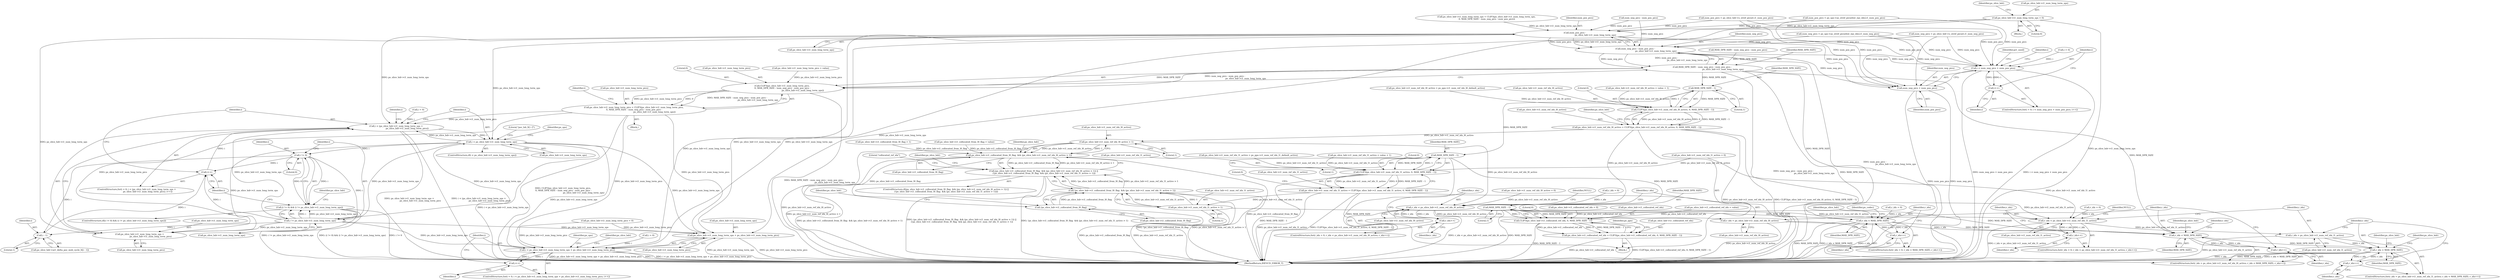 digraph "0_Android_7c9be319a279654e55a6d757265f88c61a16a4d5@pointer" {
"1000567" [label="(Call,ps_slice_hdr->i1_num_long_term_sps = 0)"];
"1000881" [label="(Call,num_pos_pics -\n                                                            ps_slice_hdr->i1_num_long_term_sps)"];
"1000879" [label="(Call,num_neg_pics - num_pos_pics -\n                                                            ps_slice_hdr->i1_num_long_term_sps)"];
"1000877" [label="(Call,MAX_DPB_SIZE - num_neg_pics - num_pos_pics -\n                                                            ps_slice_hdr->i1_num_long_term_sps)"];
"1000872" [label="(Call,CLIP3(ps_slice_hdr->i1_num_long_term_pics,\n 0, MAX_DPB_SIZE - num_neg_pics - num_pos_pics -\n                                                            ps_slice_hdr->i1_num_long_term_sps))"];
"1000868" [label="(Call,ps_slice_hdr->i1_num_long_term_pics = CLIP3(ps_slice_hdr->i1_num_long_term_pics,\n 0, MAX_DPB_SIZE - num_neg_pics - num_pos_pics -\n                                                            ps_slice_hdr->i1_num_long_term_sps))"];
"1000890" [label="(Call,i < (ps_slice_hdr->i1_num_long_term_sps +\n                                ps_slice_hdr->i1_num_long_term_pics))"];
"1000903" [label="(Call,i < ps_slice_hdr->i1_num_long_term_sps)"];
"1000892" [label="(Call,ps_slice_hdr->i1_num_long_term_sps +\n                                ps_slice_hdr->i1_num_long_term_pics)"];
"1001026" [label="(Call,i != 0)"];
"1000899" [label="(Call,i++)"];
"1001025" [label="(Call,(i != 0) && (i != ps_slice_hdr->i1_num_long_term_sps))"];
"1001029" [label="(Call,i != ps_slice_hdr->i1_num_long_term_sps)"];
"1001045" [label="(Call,i - 1)"];
"1001071" [label="(Call,i < ps_slice_hdr->i1_num_long_term_sps + ps_slice_hdr->i1_num_long_term_pics)"];
"1001080" [label="(Call,i++)"];
"1001073" [label="(Call,ps_slice_hdr->i1_num_long_term_sps + ps_slice_hdr->i1_num_long_term_pics)"];
"1001261" [label="(Call,MAX_DPB_SIZE - 1)"];
"1001256" [label="(Call,CLIP3(ps_slice_hdr->i1_num_ref_idx_l0_active, 0, MAX_DPB_SIZE - 1))"];
"1001252" [label="(Call,ps_slice_hdr->i1_num_ref_idx_l0_active = CLIP3(ps_slice_hdr->i1_num_ref_idx_l0_active, 0, MAX_DPB_SIZE - 1))"];
"1001386" [label="(Call,ps_slice_hdr->i1_num_ref_idx_l0_active > 1)"];
"1001382" [label="(Call,ps_slice_hdr->i1_collocated_from_l0_flag  && (ps_slice_hdr->i1_num_ref_idx_l0_active > 1))"];
"1001381" [label="(Call,(ps_slice_hdr->i1_collocated_from_l0_flag  && (ps_slice_hdr->i1_num_ref_idx_l0_active > 1)) ||\n (!ps_slice_hdr->i1_collocated_from_l0_flag  && (ps_slice_hdr->i1_num_ref_idx_l1_active > 1)))"];
"1001392" [label="(Call,!ps_slice_hdr->i1_collocated_from_l0_flag)"];
"1001391" [label="(Call,!ps_slice_hdr->i1_collocated_from_l0_flag  && (ps_slice_hdr->i1_num_ref_idx_l1_active > 1))"];
"1002345" [label="(Call,r_idx < ps_slice_hdr->i1_num_ref_idx_l0_active)"];
"1002350" [label="(Call,r_idx++)"];
"1002387" [label="(Call,r_idx = ps_slice_hdr->i1_num_ref_idx_l0_active)"];
"1002392" [label="(Call,r_idx < MAX_DPB_SIZE)"];
"1002395" [label="(Call,r_idx++)"];
"1002471" [label="(Call,r_idx < MAX_DPB_SIZE)"];
"1002474" [label="(Call,r_idx++)"];
"1001273" [label="(Call,MAX_DPB_SIZE - 1)"];
"1001268" [label="(Call,CLIP3(ps_slice_hdr->i1_num_ref_idx_l1_active, 0, MAX_DPB_SIZE - 1))"];
"1001264" [label="(Call,ps_slice_hdr->i1_num_ref_idx_l1_active = CLIP3(ps_slice_hdr->i1_num_ref_idx_l1_active, 0, MAX_DPB_SIZE - 1))"];
"1001396" [label="(Call,ps_slice_hdr->i1_num_ref_idx_l1_active > 1)"];
"1002424" [label="(Call,r_idx < ps_slice_hdr->i1_num_ref_idx_l1_active)"];
"1002429" [label="(Call,r_idx++)"];
"1002466" [label="(Call,r_idx = ps_slice_hdr->i1_num_ref_idx_l1_active)"];
"1001420" [label="(Call,MAX_DPB_SIZE - 1)"];
"1001415" [label="(Call,CLIP3(ps_slice_hdr->i1_collocated_ref_idx, 0, MAX_DPB_SIZE - 1))"];
"1001411" [label="(Call,ps_slice_hdr->i1_collocated_ref_idx = CLIP3(ps_slice_hdr->i1_collocated_ref_idx, 0, MAX_DPB_SIZE - 1))"];
"1002220" [label="(Call,r_idx < MAX_DPB_SIZE)"];
"1002223" [label="(Call,r_idx++)"];
"1001052" [label="(Call,i < num_neg_pics + num_pos_pics)"];
"1001057" [label="(Call,i++)"];
"1001054" [label="(Call,num_neg_pics + num_pos_pics)"];
"1002221" [label="(Identifier,r_idx)"];
"1001053" [label="(Identifier,i)"];
"1002481" [label="(Identifier,ps_slice_hdr)"];
"1000962" [label="(Literal,\"poc_lsb_lt[ i ]\")"];
"1001256" [label="(Call,CLIP3(ps_slice_hdr->i1_num_ref_idx_l0_active, 0, MAX_DPB_SIZE - 1))"];
"1002473" [label="(Identifier,MAX_DPB_SIZE)"];
"1000868" [label="(Call,ps_slice_hdr->i1_num_long_term_pics = CLIP3(ps_slice_hdr->i1_num_long_term_pics,\n 0, MAX_DPB_SIZE - num_neg_pics - num_pos_pics -\n                                                            ps_slice_hdr->i1_num_long_term_sps))"];
"1000896" [label="(Call,ps_slice_hdr->i1_num_long_term_pics)"];
"1001375" [label="(Call,ps_slice_hdr->i1_collocated_from_l0_flag = value)"];
"1000556" [label="(Block,)"];
"1000872" [label="(Call,CLIP3(ps_slice_hdr->i1_num_long_term_pics,\n 0, MAX_DPB_SIZE - num_neg_pics - num_pos_pics -\n                                                            ps_slice_hdr->i1_num_long_term_sps))"];
"1001415" [label="(Call,CLIP3(ps_slice_hdr->i1_collocated_ref_idx, 0, MAX_DPB_SIZE - 1))"];
"1001427" [label="(Identifier,ps_pps)"];
"1000893" [label="(Call,ps_slice_hdr->i1_num_long_term_sps)"];
"1001406" [label="(Call,ps_slice_hdr->i1_collocated_ref_idx = value)"];
"1002217" [label="(Call,r_idx = 0)"];
"1000751" [label="(Call,num_neg_pics = ps_sps->as_stref_picset[st_rps_idx].i1_num_neg_pics)"];
"1002475" [label="(Identifier,r_idx)"];
"1002467" [label="(Identifier,r_idx)"];
"1000828" [label="(Block,)"];
"1002222" [label="(Identifier,MAX_DPB_SIZE)"];
"1001026" [label="(Call,i != 0)"];
"1001274" [label="(Identifier,MAX_DPB_SIZE)"];
"1001403" [label="(Literal,\"collocated_ref_idx\")"];
"1001411" [label="(Call,ps_slice_hdr->i1_collocated_ref_idx = CLIP3(ps_slice_hdr->i1_collocated_ref_idx, 0, MAX_DPB_SIZE - 1))"];
"1001073" [label="(Call,ps_slice_hdr->i1_num_long_term_sps + ps_slice_hdr->i1_num_long_term_pics)"];
"1001204" [label="(Call,ps_slice_hdr->i1_num_ref_idx_l0_active = value + 1)"];
"1001253" [label="(Call,ps_slice_hdr->i1_num_ref_idx_l0_active)"];
"1001387" [label="(Call,ps_slice_hdr->i1_num_ref_idx_l0_active)"];
"1001275" [label="(Literal,1)"];
"1002421" [label="(Call,r_idx = 0)"];
"1000877" [label="(Call,MAX_DPB_SIZE - num_neg_pics - num_pos_pics -\n                                                            ps_slice_hdr->i1_num_long_term_sps)"];
"1000854" [label="(Call,MAX_DPB_SIZE - num_neg_pics - num_pos_pics)"];
"1001068" [label="(Call,i = 0)"];
"1001031" [label="(Call,ps_slice_hdr->i1_num_long_term_sps)"];
"1002345" [label="(Call,r_idx < ps_slice_hdr->i1_num_ref_idx_l0_active)"];
"1001252" [label="(Call,ps_slice_hdr->i1_num_ref_idx_l0_active = CLIP3(ps_slice_hdr->i1_num_ref_idx_l0_active, 0, MAX_DPB_SIZE - 1))"];
"1001027" [label="(Identifier,i)"];
"1001157" [label="(Call,ps_slice_hdr->i1_num_ref_idx_l1_active = 0)"];
"1000888" [label="(Identifier,i)"];
"1001184" [label="(Block,)"];
"1001419" [label="(Literal,0)"];
"1002224" [label="(Identifier,r_idx)"];
"1002386" [label="(ControlStructure,for(r_idx = ps_slice_hdr->i1_num_ref_idx_l0_active; r_idx < MAX_DPB_SIZE; r_idx++))"];
"1002389" [label="(Call,ps_slice_hdr->i1_num_ref_idx_l0_active)"];
"1001069" [label="(Identifier,i)"];
"1000567" [label="(Call,ps_slice_hdr->i1_num_long_term_sps = 0)"];
"1002341" [label="(ControlStructure,for(r_idx = 0; r_idx < ps_slice_hdr->i1_num_ref_idx_l0_active; r_idx++))"];
"1001273" [label="(Call,MAX_DPB_SIZE - 1)"];
"1001072" [label="(Identifier,i)"];
"1000891" [label="(Identifier,i)"];
"1000883" [label="(Call,ps_slice_hdr->i1_num_long_term_sps)"];
"1002388" [label="(Identifier,r_idx)"];
"1002350" [label="(Call,r_idx++)"];
"1001261" [label="(Call,MAX_DPB_SIZE - 1)"];
"1001381" [label="(Call,(ps_slice_hdr->i1_collocated_from_l0_flag  && (ps_slice_hdr->i1_num_ref_idx_l0_active > 1)) ||\n (!ps_slice_hdr->i1_collocated_from_l0_flag  && (ps_slice_hdr->i1_num_ref_idx_l1_active > 1)))"];
"1001028" [label="(Literal,0)"];
"1000879" [label="(Call,num_neg_pics - num_pos_pics -\n                                                            ps_slice_hdr->i1_num_long_term_sps)"];
"1000760" [label="(Call,num_pos_pics = ps_sps->as_stref_picset[st_rps_idx].i1_num_pos_pics)"];
"1000574" [label="(Identifier,ps_slice_hdr)"];
"1002424" [label="(Call,r_idx < ps_slice_hdr->i1_num_ref_idx_l1_active)"];
"1001231" [label="(Call,ps_slice_hdr->i1_num_ref_idx_l0_active = ps_pps->i1_num_ref_idx_l0_default_active)"];
"1001391" [label="(Call,!ps_slice_hdr->i1_collocated_from_l0_flag  && (ps_slice_hdr->i1_num_ref_idx_l1_active > 1))"];
"1000572" [label="(Call,ps_slice_hdr->i1_num_long_term_pics = 0)"];
"1002396" [label="(Identifier,r_idx)"];
"1001094" [label="(Identifier,ps_sps)"];
"1002351" [label="(Identifier,r_idx)"];
"1002402" [label="(Identifier,ps_slice_hdr)"];
"1000892" [label="(Call,ps_slice_hdr->i1_num_long_term_sps +\n                                ps_slice_hdr->i1_num_long_term_pics)"];
"1002220" [label="(Call,r_idx < MAX_DPB_SIZE)"];
"1000873" [label="(Call,ps_slice_hdr->i1_num_long_term_pics)"];
"1000905" [label="(Call,ps_slice_hdr->i1_num_long_term_sps)"];
"1001383" [label="(Call,ps_slice_hdr->i1_collocated_from_l0_flag)"];
"1001222" [label="(Call,ps_slice_hdr->i1_num_ref_idx_l1_active = value + 1)"];
"1001262" [label="(Identifier,MAX_DPB_SIZE)"];
"1001086" [label="(Identifier,ps_slice_hdr)"];
"1001396" [label="(Call,ps_slice_hdr->i1_num_ref_idx_l1_active > 1)"];
"1001041" [label="(Call,ps_slice_hdr->ai1_delta_poc_msb_cycle_lt[i - 1])"];
"1002466" [label="(Call,r_idx = ps_slice_hdr->i1_num_ref_idx_l1_active)"];
"1001397" [label="(Call,ps_slice_hdr->i1_num_ref_idx_l1_active)"];
"1001029" [label="(Call,i != ps_slice_hdr->i1_num_long_term_sps)"];
"1001024" [label="(ControlStructure,if((i != 0) && (i != ps_slice_hdr->i1_num_long_term_sps)))"];
"1000845" [label="(Call,ps_slice_hdr->i1_num_long_term_sps = CLIP3(ps_slice_hdr->i1_num_long_term_sps,\n 0, MAX_DPB_SIZE - num_neg_pics - num_pos_pics))"];
"1000863" [label="(Call,ps_slice_hdr->i1_num_long_term_pics = value)"];
"1001074" [label="(Call,ps_slice_hdr->i1_num_long_term_sps)"];
"1002394" [label="(Identifier,MAX_DPB_SIZE)"];
"1002426" [label="(Call,ps_slice_hdr->i1_num_ref_idx_l1_active)"];
"1000571" [label="(Literal,0)"];
"1001394" [label="(Identifier,ps_slice_hdr)"];
"1000904" [label="(Identifier,i)"];
"1001348" [label="(Call,ps_slice_hdr->i1_collocated_from_l0_flag = 1)"];
"1001353" [label="(Call,ps_slice_hdr->i1_collocated_ref_idx = 0)"];
"1002502" [label="(Identifier,ps_slice_hdr)"];
"1001257" [label="(Call,ps_slice_hdr->i1_num_ref_idx_l0_active)"];
"1001057" [label="(Call,i++)"];
"1002434" [label="(Identifier,NULL)"];
"1000869" [label="(Call,ps_slice_hdr->i1_num_long_term_pics)"];
"1000886" [label="(ControlStructure,for(i = 0; i < (ps_slice_hdr->i1_num_long_term_sps +\n                                ps_slice_hdr->i1_num_long_term_pics); i++))"];
"1000912" [label="(Identifier,ps_sps)"];
"1001413" [label="(Identifier,ps_slice_hdr)"];
"1001048" [label="(ControlStructure,for(i = 0; i < num_neg_pics + num_pos_pics; i++))"];
"1000810" [label="(Call,num_pos_pics = ps_slice_hdr->s_stref_picset.i1_num_pos_pics)"];
"1001045" [label="(Call,i - 1)"];
"1001038" [label="(Identifier,ps_slice_hdr)"];
"1001380" [label="(ControlStructure,if((ps_slice_hdr->i1_collocated_from_l0_flag  && (ps_slice_hdr->i1_num_ref_idx_l0_active > 1)) ||\n (!ps_slice_hdr->i1_collocated_from_l0_flag  && (ps_slice_hdr->i1_num_ref_idx_l1_active > 1))))"];
"1001049" [label="(Call,i = 0)"];
"1001056" [label="(Identifier,num_pos_pics)"];
"1000903" [label="(Call,i < ps_slice_hdr->i1_num_long_term_sps)"];
"1001067" [label="(ControlStructure,for(i = 0; i < ps_slice_hdr->i1_num_long_term_sps + ps_slice_hdr->i1_num_long_term_pics; i++))"];
"1001272" [label="(Literal,0)"];
"1000880" [label="(Identifier,num_neg_pics)"];
"1002430" [label="(Identifier,r_idx)"];
"1001278" [label="(Literal,0)"];
"1001269" [label="(Call,ps_slice_hdr->i1_num_ref_idx_l1_active)"];
"1002216" [label="(ControlStructure,for(r_idx = 0; r_idx < MAX_DPB_SIZE; r_idx++))"];
"1000899" [label="(Call,i++)"];
"1002393" [label="(Identifier,r_idx)"];
"1001062" [label="(Identifier,pi1_used)"];
"1001050" [label="(Identifier,i)"];
"1001400" [label="(Literal,1)"];
"1002429" [label="(Call,r_idx++)"];
"1002342" [label="(Call,r_idx = 0)"];
"1002472" [label="(Identifier,r_idx)"];
"1002474" [label="(Call,r_idx++)"];
"1000881" [label="(Call,num_pos_pics -\n                                                            ps_slice_hdr->i1_num_long_term_sps)"];
"1001412" [label="(Call,ps_slice_hdr->i1_collocated_ref_idx)"];
"1002346" [label="(Identifier,r_idx)"];
"1001260" [label="(Literal,0)"];
"1001266" [label="(Identifier,ps_slice_hdr)"];
"1001392" [label="(Call,!ps_slice_hdr->i1_collocated_from_l0_flag)"];
"1002387" [label="(Call,r_idx = ps_slice_hdr->i1_num_ref_idx_l0_active)"];
"1001268" [label="(Call,CLIP3(ps_slice_hdr->i1_num_ref_idx_l1_active, 0, MAX_DPB_SIZE - 1))"];
"1002347" [label="(Call,ps_slice_hdr->i1_num_ref_idx_l0_active)"];
"1001055" [label="(Identifier,num_neg_pics)"];
"1002468" [label="(Call,ps_slice_hdr->i1_num_ref_idx_l1_active)"];
"1000856" [label="(Call,num_neg_pics - num_pos_pics)"];
"1000803" [label="(Call,num_neg_pics = ps_slice_hdr->s_stref_picset.i1_num_neg_pics)"];
"1000902" [label="(ControlStructure,if(i < ps_slice_hdr->i1_num_long_term_sps))"];
"1001393" [label="(Call,ps_slice_hdr->i1_collocated_from_l0_flag)"];
"1002395" [label="(Call,r_idx++)"];
"1001416" [label="(Call,ps_slice_hdr->i1_collocated_ref_idx)"];
"1002425" [label="(Identifier,r_idx)"];
"1001047" [label="(Literal,1)"];
"1001386" [label="(Call,ps_slice_hdr->i1_num_ref_idx_l0_active > 1)"];
"1002422" [label="(Identifier,r_idx)"];
"1001080" [label="(Call,i++)"];
"1001046" [label="(Identifier,i)"];
"1002230" [label="(Identifier,ps_slice_hdr)"];
"1000890" [label="(Call,i < (ps_slice_hdr->i1_num_long_term_sps +\n                                ps_slice_hdr->i1_num_long_term_pics))"];
"1001152" [label="(Call,ps_slice_hdr->i1_num_ref_idx_l0_active = 0)"];
"1001025" [label="(Call,(i != 0) && (i != ps_slice_hdr->i1_num_long_term_sps))"];
"1001422" [label="(Literal,1)"];
"1002355" [label="(Identifier,NULL)"];
"1001421" [label="(Identifier,MAX_DPB_SIZE)"];
"1001077" [label="(Call,ps_slice_hdr->i1_num_long_term_pics)"];
"1001263" [label="(Literal,1)"];
"1001030" [label="(Identifier,i)"];
"1002392" [label="(Call,r_idx < MAX_DPB_SIZE)"];
"1001071" [label="(Call,i < ps_slice_hdr->i1_num_long_term_sps + ps_slice_hdr->i1_num_long_term_pics)"];
"1001420" [label="(Call,MAX_DPB_SIZE - 1)"];
"1000887" [label="(Call,i = 0)"];
"1000568" [label="(Call,ps_slice_hdr->i1_num_long_term_sps)"];
"1000900" [label="(Identifier,i)"];
"1001245" [label="(Call,ps_slice_hdr->i1_num_ref_idx_l1_active = ps_pps->i1_num_ref_idx_l1_default_active)"];
"1001390" [label="(Literal,1)"];
"1001398" [label="(Identifier,ps_slice_hdr)"];
"1002223" [label="(Call,r_idx++)"];
"1002685" [label="(MethodReturn,IHEVCD_ERROR_T)"];
"1001052" [label="(Call,i < num_neg_pics + num_pos_pics)"];
"1001054" [label="(Call,num_neg_pics + num_pos_pics)"];
"1001081" [label="(Identifier,i)"];
"1001264" [label="(Call,ps_slice_hdr->i1_num_ref_idx_l1_active = CLIP3(ps_slice_hdr->i1_num_ref_idx_l1_active, 0, MAX_DPB_SIZE - 1))"];
"1002282" [label="(Identifier,ps_codec)"];
"1002471" [label="(Call,r_idx < MAX_DPB_SIZE)"];
"1001382" [label="(Call,ps_slice_hdr->i1_collocated_from_l0_flag  && (ps_slice_hdr->i1_num_ref_idx_l0_active > 1))"];
"1001265" [label="(Call,ps_slice_hdr->i1_num_ref_idx_l1_active)"];
"1001058" [label="(Identifier,i)"];
"1002465" [label="(ControlStructure,for(r_idx = ps_slice_hdr->i1_num_ref_idx_l1_active; r_idx < MAX_DPB_SIZE; r_idx++))"];
"1002420" [label="(ControlStructure,for(r_idx = 0; r_idx < ps_slice_hdr->i1_num_ref_idx_l1_active; r_idx++))"];
"1000882" [label="(Identifier,num_pos_pics)"];
"1000876" [label="(Literal,0)"];
"1000878" [label="(Identifier,MAX_DPB_SIZE)"];
"1000567" -> "1000556"  [label="AST: "];
"1000567" -> "1000571"  [label="CFG: "];
"1000568" -> "1000567"  [label="AST: "];
"1000571" -> "1000567"  [label="AST: "];
"1000574" -> "1000567"  [label="CFG: "];
"1000567" -> "1002685"  [label="DDG: ps_slice_hdr->i1_num_long_term_sps"];
"1000567" -> "1000881"  [label="DDG: ps_slice_hdr->i1_num_long_term_sps"];
"1000567" -> "1001071"  [label="DDG: ps_slice_hdr->i1_num_long_term_sps"];
"1000567" -> "1001073"  [label="DDG: ps_slice_hdr->i1_num_long_term_sps"];
"1000881" -> "1000879"  [label="AST: "];
"1000881" -> "1000883"  [label="CFG: "];
"1000882" -> "1000881"  [label="AST: "];
"1000883" -> "1000881"  [label="AST: "];
"1000879" -> "1000881"  [label="CFG: "];
"1000881" -> "1000879"  [label="DDG: num_pos_pics"];
"1000881" -> "1000879"  [label="DDG: ps_slice_hdr->i1_num_long_term_sps"];
"1000856" -> "1000881"  [label="DDG: num_pos_pics"];
"1000810" -> "1000881"  [label="DDG: num_pos_pics"];
"1000760" -> "1000881"  [label="DDG: num_pos_pics"];
"1000845" -> "1000881"  [label="DDG: ps_slice_hdr->i1_num_long_term_sps"];
"1000881" -> "1000890"  [label="DDG: ps_slice_hdr->i1_num_long_term_sps"];
"1000881" -> "1000892"  [label="DDG: ps_slice_hdr->i1_num_long_term_sps"];
"1000881" -> "1000903"  [label="DDG: ps_slice_hdr->i1_num_long_term_sps"];
"1000881" -> "1001052"  [label="DDG: num_pos_pics"];
"1000881" -> "1001054"  [label="DDG: num_pos_pics"];
"1000881" -> "1001071"  [label="DDG: ps_slice_hdr->i1_num_long_term_sps"];
"1000881" -> "1001073"  [label="DDG: ps_slice_hdr->i1_num_long_term_sps"];
"1000879" -> "1000877"  [label="AST: "];
"1000880" -> "1000879"  [label="AST: "];
"1000877" -> "1000879"  [label="CFG: "];
"1000879" -> "1002685"  [label="DDG: num_pos_pics -\n                                                            ps_slice_hdr->i1_num_long_term_sps"];
"1000879" -> "1000877"  [label="DDG: num_neg_pics"];
"1000879" -> "1000877"  [label="DDG: num_pos_pics -\n                                                            ps_slice_hdr->i1_num_long_term_sps"];
"1000856" -> "1000879"  [label="DDG: num_neg_pics"];
"1000751" -> "1000879"  [label="DDG: num_neg_pics"];
"1000803" -> "1000879"  [label="DDG: num_neg_pics"];
"1000879" -> "1001052"  [label="DDG: num_neg_pics"];
"1000879" -> "1001054"  [label="DDG: num_neg_pics"];
"1000877" -> "1000872"  [label="AST: "];
"1000878" -> "1000877"  [label="AST: "];
"1000872" -> "1000877"  [label="CFG: "];
"1000877" -> "1002685"  [label="DDG: MAX_DPB_SIZE"];
"1000877" -> "1002685"  [label="DDG: num_neg_pics - num_pos_pics -\n                                                            ps_slice_hdr->i1_num_long_term_sps"];
"1000877" -> "1000872"  [label="DDG: MAX_DPB_SIZE"];
"1000877" -> "1000872"  [label="DDG: num_neg_pics - num_pos_pics -\n                                                            ps_slice_hdr->i1_num_long_term_sps"];
"1000854" -> "1000877"  [label="DDG: MAX_DPB_SIZE"];
"1000877" -> "1001261"  [label="DDG: MAX_DPB_SIZE"];
"1000877" -> "1002220"  [label="DDG: MAX_DPB_SIZE"];
"1000877" -> "1002392"  [label="DDG: MAX_DPB_SIZE"];
"1000872" -> "1000868"  [label="AST: "];
"1000873" -> "1000872"  [label="AST: "];
"1000876" -> "1000872"  [label="AST: "];
"1000868" -> "1000872"  [label="CFG: "];
"1000872" -> "1002685"  [label="DDG: MAX_DPB_SIZE - num_neg_pics - num_pos_pics -\n                                                            ps_slice_hdr->i1_num_long_term_sps"];
"1000872" -> "1000868"  [label="DDG: ps_slice_hdr->i1_num_long_term_pics"];
"1000872" -> "1000868"  [label="DDG: 0"];
"1000872" -> "1000868"  [label="DDG: MAX_DPB_SIZE - num_neg_pics - num_pos_pics -\n                                                            ps_slice_hdr->i1_num_long_term_sps"];
"1000863" -> "1000872"  [label="DDG: ps_slice_hdr->i1_num_long_term_pics"];
"1000868" -> "1000828"  [label="AST: "];
"1000869" -> "1000868"  [label="AST: "];
"1000888" -> "1000868"  [label="CFG: "];
"1000868" -> "1002685"  [label="DDG: CLIP3(ps_slice_hdr->i1_num_long_term_pics,\n 0, MAX_DPB_SIZE - num_neg_pics - num_pos_pics -\n                                                            ps_slice_hdr->i1_num_long_term_sps)"];
"1000868" -> "1000890"  [label="DDG: ps_slice_hdr->i1_num_long_term_pics"];
"1000868" -> "1000892"  [label="DDG: ps_slice_hdr->i1_num_long_term_pics"];
"1000868" -> "1001071"  [label="DDG: ps_slice_hdr->i1_num_long_term_pics"];
"1000868" -> "1001073"  [label="DDG: ps_slice_hdr->i1_num_long_term_pics"];
"1000890" -> "1000886"  [label="AST: "];
"1000890" -> "1000892"  [label="CFG: "];
"1000891" -> "1000890"  [label="AST: "];
"1000892" -> "1000890"  [label="AST: "];
"1000904" -> "1000890"  [label="CFG: "];
"1001050" -> "1000890"  [label="CFG: "];
"1000890" -> "1002685"  [label="DDG: ps_slice_hdr->i1_num_long_term_sps +\n                                ps_slice_hdr->i1_num_long_term_pics"];
"1000890" -> "1002685"  [label="DDG: i < (ps_slice_hdr->i1_num_long_term_sps +\n                                ps_slice_hdr->i1_num_long_term_pics)"];
"1000899" -> "1000890"  [label="DDG: i"];
"1000887" -> "1000890"  [label="DDG: i"];
"1001029" -> "1000890"  [label="DDG: ps_slice_hdr->i1_num_long_term_sps"];
"1000903" -> "1000890"  [label="DDG: ps_slice_hdr->i1_num_long_term_sps"];
"1000890" -> "1000903"  [label="DDG: i"];
"1000903" -> "1000902"  [label="AST: "];
"1000903" -> "1000905"  [label="CFG: "];
"1000904" -> "1000903"  [label="AST: "];
"1000905" -> "1000903"  [label="AST: "];
"1000912" -> "1000903"  [label="CFG: "];
"1000962" -> "1000903"  [label="CFG: "];
"1000903" -> "1002685"  [label="DDG: i < ps_slice_hdr->i1_num_long_term_sps"];
"1000903" -> "1000892"  [label="DDG: ps_slice_hdr->i1_num_long_term_sps"];
"1001029" -> "1000903"  [label="DDG: ps_slice_hdr->i1_num_long_term_sps"];
"1000903" -> "1001026"  [label="DDG: i"];
"1000903" -> "1001029"  [label="DDG: ps_slice_hdr->i1_num_long_term_sps"];
"1000903" -> "1001071"  [label="DDG: ps_slice_hdr->i1_num_long_term_sps"];
"1000903" -> "1001073"  [label="DDG: ps_slice_hdr->i1_num_long_term_sps"];
"1000892" -> "1000896"  [label="CFG: "];
"1000893" -> "1000892"  [label="AST: "];
"1000896" -> "1000892"  [label="AST: "];
"1001029" -> "1000892"  [label="DDG: ps_slice_hdr->i1_num_long_term_sps"];
"1001026" -> "1001025"  [label="AST: "];
"1001026" -> "1001028"  [label="CFG: "];
"1001027" -> "1001026"  [label="AST: "];
"1001028" -> "1001026"  [label="AST: "];
"1001030" -> "1001026"  [label="CFG: "];
"1001025" -> "1001026"  [label="CFG: "];
"1001026" -> "1000899"  [label="DDG: i"];
"1001026" -> "1001025"  [label="DDG: i"];
"1001026" -> "1001025"  [label="DDG: 0"];
"1001026" -> "1001029"  [label="DDG: i"];
"1001026" -> "1001045"  [label="DDG: i"];
"1000899" -> "1000886"  [label="AST: "];
"1000899" -> "1000900"  [label="CFG: "];
"1000900" -> "1000899"  [label="AST: "];
"1000891" -> "1000899"  [label="CFG: "];
"1001029" -> "1000899"  [label="DDG: i"];
"1001045" -> "1000899"  [label="DDG: i"];
"1001025" -> "1001024"  [label="AST: "];
"1001025" -> "1001029"  [label="CFG: "];
"1001029" -> "1001025"  [label="AST: "];
"1001038" -> "1001025"  [label="CFG: "];
"1000900" -> "1001025"  [label="CFG: "];
"1001025" -> "1002685"  [label="DDG: i != 0"];
"1001025" -> "1002685"  [label="DDG: i != ps_slice_hdr->i1_num_long_term_sps"];
"1001025" -> "1002685"  [label="DDG: (i != 0) && (i != ps_slice_hdr->i1_num_long_term_sps)"];
"1001029" -> "1001025"  [label="DDG: i"];
"1001029" -> "1001025"  [label="DDG: ps_slice_hdr->i1_num_long_term_sps"];
"1001029" -> "1001031"  [label="CFG: "];
"1001030" -> "1001029"  [label="AST: "];
"1001031" -> "1001029"  [label="AST: "];
"1001029" -> "1001045"  [label="DDG: i"];
"1001029" -> "1001071"  [label="DDG: ps_slice_hdr->i1_num_long_term_sps"];
"1001029" -> "1001073"  [label="DDG: ps_slice_hdr->i1_num_long_term_sps"];
"1001045" -> "1001041"  [label="AST: "];
"1001045" -> "1001047"  [label="CFG: "];
"1001046" -> "1001045"  [label="AST: "];
"1001047" -> "1001045"  [label="AST: "];
"1001041" -> "1001045"  [label="CFG: "];
"1001071" -> "1001067"  [label="AST: "];
"1001071" -> "1001073"  [label="CFG: "];
"1001072" -> "1001071"  [label="AST: "];
"1001073" -> "1001071"  [label="AST: "];
"1001086" -> "1001071"  [label="CFG: "];
"1001094" -> "1001071"  [label="CFG: "];
"1001071" -> "1002685"  [label="DDG: ps_slice_hdr->i1_num_long_term_sps + ps_slice_hdr->i1_num_long_term_pics"];
"1001071" -> "1002685"  [label="DDG: i"];
"1001071" -> "1002685"  [label="DDG: i < ps_slice_hdr->i1_num_long_term_sps + ps_slice_hdr->i1_num_long_term_pics"];
"1001068" -> "1001071"  [label="DDG: i"];
"1001080" -> "1001071"  [label="DDG: i"];
"1000572" -> "1001071"  [label="DDG: ps_slice_hdr->i1_num_long_term_pics"];
"1001071" -> "1001080"  [label="DDG: i"];
"1001080" -> "1001067"  [label="AST: "];
"1001080" -> "1001081"  [label="CFG: "];
"1001081" -> "1001080"  [label="AST: "];
"1001072" -> "1001080"  [label="CFG: "];
"1001073" -> "1001077"  [label="CFG: "];
"1001074" -> "1001073"  [label="AST: "];
"1001077" -> "1001073"  [label="AST: "];
"1001073" -> "1002685"  [label="DDG: ps_slice_hdr->i1_num_long_term_sps"];
"1001073" -> "1002685"  [label="DDG: ps_slice_hdr->i1_num_long_term_pics"];
"1000572" -> "1001073"  [label="DDG: ps_slice_hdr->i1_num_long_term_pics"];
"1001261" -> "1001256"  [label="AST: "];
"1001261" -> "1001263"  [label="CFG: "];
"1001262" -> "1001261"  [label="AST: "];
"1001263" -> "1001261"  [label="AST: "];
"1001256" -> "1001261"  [label="CFG: "];
"1001261" -> "1001256"  [label="DDG: MAX_DPB_SIZE"];
"1001261" -> "1001256"  [label="DDG: 1"];
"1001261" -> "1001273"  [label="DDG: MAX_DPB_SIZE"];
"1001256" -> "1001252"  [label="AST: "];
"1001257" -> "1001256"  [label="AST: "];
"1001260" -> "1001256"  [label="AST: "];
"1001252" -> "1001256"  [label="CFG: "];
"1001256" -> "1001252"  [label="DDG: ps_slice_hdr->i1_num_ref_idx_l0_active"];
"1001256" -> "1001252"  [label="DDG: 0"];
"1001256" -> "1001252"  [label="DDG: MAX_DPB_SIZE - 1"];
"1001231" -> "1001256"  [label="DDG: ps_slice_hdr->i1_num_ref_idx_l0_active"];
"1001204" -> "1001256"  [label="DDG: ps_slice_hdr->i1_num_ref_idx_l0_active"];
"1001252" -> "1001184"  [label="AST: "];
"1001253" -> "1001252"  [label="AST: "];
"1001266" -> "1001252"  [label="CFG: "];
"1001252" -> "1002685"  [label="DDG: ps_slice_hdr->i1_num_ref_idx_l0_active"];
"1001252" -> "1002685"  [label="DDG: CLIP3(ps_slice_hdr->i1_num_ref_idx_l0_active, 0, MAX_DPB_SIZE - 1)"];
"1001252" -> "1001386"  [label="DDG: ps_slice_hdr->i1_num_ref_idx_l0_active"];
"1001252" -> "1002345"  [label="DDG: ps_slice_hdr->i1_num_ref_idx_l0_active"];
"1001386" -> "1001382"  [label="AST: "];
"1001386" -> "1001390"  [label="CFG: "];
"1001387" -> "1001386"  [label="AST: "];
"1001390" -> "1001386"  [label="AST: "];
"1001382" -> "1001386"  [label="CFG: "];
"1001386" -> "1002685"  [label="DDG: ps_slice_hdr->i1_num_ref_idx_l0_active"];
"1001386" -> "1001382"  [label="DDG: ps_slice_hdr->i1_num_ref_idx_l0_active"];
"1001386" -> "1001382"  [label="DDG: 1"];
"1001386" -> "1002345"  [label="DDG: ps_slice_hdr->i1_num_ref_idx_l0_active"];
"1001382" -> "1001381"  [label="AST: "];
"1001382" -> "1001383"  [label="CFG: "];
"1001383" -> "1001382"  [label="AST: "];
"1001394" -> "1001382"  [label="CFG: "];
"1001381" -> "1001382"  [label="CFG: "];
"1001382" -> "1002685"  [label="DDG: ps_slice_hdr->i1_collocated_from_l0_flag"];
"1001382" -> "1002685"  [label="DDG: ps_slice_hdr->i1_num_ref_idx_l0_active > 1"];
"1001382" -> "1001381"  [label="DDG: ps_slice_hdr->i1_collocated_from_l0_flag"];
"1001382" -> "1001381"  [label="DDG: ps_slice_hdr->i1_num_ref_idx_l0_active > 1"];
"1001348" -> "1001382"  [label="DDG: ps_slice_hdr->i1_collocated_from_l0_flag"];
"1001375" -> "1001382"  [label="DDG: ps_slice_hdr->i1_collocated_from_l0_flag"];
"1001382" -> "1001392"  [label="DDG: ps_slice_hdr->i1_collocated_from_l0_flag"];
"1001381" -> "1001380"  [label="AST: "];
"1001381" -> "1001391"  [label="CFG: "];
"1001391" -> "1001381"  [label="AST: "];
"1001403" -> "1001381"  [label="CFG: "];
"1001413" -> "1001381"  [label="CFG: "];
"1001381" -> "1002685"  [label="DDG: ps_slice_hdr->i1_collocated_from_l0_flag  && (ps_slice_hdr->i1_num_ref_idx_l0_active > 1)"];
"1001381" -> "1002685"  [label="DDG: (ps_slice_hdr->i1_collocated_from_l0_flag  && (ps_slice_hdr->i1_num_ref_idx_l0_active > 1)) ||\n (!ps_slice_hdr->i1_collocated_from_l0_flag  && (ps_slice_hdr->i1_num_ref_idx_l1_active > 1))"];
"1001381" -> "1002685"  [label="DDG: !ps_slice_hdr->i1_collocated_from_l0_flag  && (ps_slice_hdr->i1_num_ref_idx_l1_active > 1)"];
"1001391" -> "1001381"  [label="DDG: !ps_slice_hdr->i1_collocated_from_l0_flag"];
"1001391" -> "1001381"  [label="DDG: ps_slice_hdr->i1_num_ref_idx_l1_active > 1"];
"1001392" -> "1001391"  [label="AST: "];
"1001392" -> "1001393"  [label="CFG: "];
"1001393" -> "1001392"  [label="AST: "];
"1001398" -> "1001392"  [label="CFG: "];
"1001391" -> "1001392"  [label="CFG: "];
"1001392" -> "1002685"  [label="DDG: ps_slice_hdr->i1_collocated_from_l0_flag"];
"1001392" -> "1001391"  [label="DDG: ps_slice_hdr->i1_collocated_from_l0_flag"];
"1001391" -> "1001396"  [label="CFG: "];
"1001396" -> "1001391"  [label="AST: "];
"1001391" -> "1002685"  [label="DDG: !ps_slice_hdr->i1_collocated_from_l0_flag"];
"1001391" -> "1002685"  [label="DDG: ps_slice_hdr->i1_num_ref_idx_l1_active > 1"];
"1001396" -> "1001391"  [label="DDG: ps_slice_hdr->i1_num_ref_idx_l1_active"];
"1001396" -> "1001391"  [label="DDG: 1"];
"1002345" -> "1002341"  [label="AST: "];
"1002345" -> "1002347"  [label="CFG: "];
"1002346" -> "1002345"  [label="AST: "];
"1002347" -> "1002345"  [label="AST: "];
"1002355" -> "1002345"  [label="CFG: "];
"1002388" -> "1002345"  [label="CFG: "];
"1002345" -> "1002685"  [label="DDG: r_idx < ps_slice_hdr->i1_num_ref_idx_l0_active"];
"1002342" -> "1002345"  [label="DDG: r_idx"];
"1002350" -> "1002345"  [label="DDG: r_idx"];
"1001152" -> "1002345"  [label="DDG: ps_slice_hdr->i1_num_ref_idx_l0_active"];
"1002345" -> "1002350"  [label="DDG: r_idx"];
"1002345" -> "1002387"  [label="DDG: ps_slice_hdr->i1_num_ref_idx_l0_active"];
"1002350" -> "1002341"  [label="AST: "];
"1002350" -> "1002351"  [label="CFG: "];
"1002351" -> "1002350"  [label="AST: "];
"1002346" -> "1002350"  [label="CFG: "];
"1002387" -> "1002386"  [label="AST: "];
"1002387" -> "1002389"  [label="CFG: "];
"1002388" -> "1002387"  [label="AST: "];
"1002389" -> "1002387"  [label="AST: "];
"1002393" -> "1002387"  [label="CFG: "];
"1002387" -> "1002685"  [label="DDG: ps_slice_hdr->i1_num_ref_idx_l0_active"];
"1002387" -> "1002392"  [label="DDG: r_idx"];
"1002392" -> "1002386"  [label="AST: "];
"1002392" -> "1002394"  [label="CFG: "];
"1002393" -> "1002392"  [label="AST: "];
"1002394" -> "1002392"  [label="AST: "];
"1002402" -> "1002392"  [label="CFG: "];
"1002422" -> "1002392"  [label="CFG: "];
"1002395" -> "1002392"  [label="DDG: r_idx"];
"1002220" -> "1002392"  [label="DDG: MAX_DPB_SIZE"];
"1001420" -> "1002392"  [label="DDG: MAX_DPB_SIZE"];
"1002392" -> "1002395"  [label="DDG: r_idx"];
"1002392" -> "1002471"  [label="DDG: MAX_DPB_SIZE"];
"1002395" -> "1002386"  [label="AST: "];
"1002395" -> "1002396"  [label="CFG: "];
"1002396" -> "1002395"  [label="AST: "];
"1002393" -> "1002395"  [label="CFG: "];
"1002471" -> "1002465"  [label="AST: "];
"1002471" -> "1002473"  [label="CFG: "];
"1002472" -> "1002471"  [label="AST: "];
"1002473" -> "1002471"  [label="AST: "];
"1002481" -> "1002471"  [label="CFG: "];
"1002502" -> "1002471"  [label="CFG: "];
"1002471" -> "1002685"  [label="DDG: MAX_DPB_SIZE"];
"1002471" -> "1002685"  [label="DDG: r_idx < MAX_DPB_SIZE"];
"1002471" -> "1002685"  [label="DDG: r_idx"];
"1002474" -> "1002471"  [label="DDG: r_idx"];
"1002466" -> "1002471"  [label="DDG: r_idx"];
"1002471" -> "1002474"  [label="DDG: r_idx"];
"1002474" -> "1002465"  [label="AST: "];
"1002474" -> "1002475"  [label="CFG: "];
"1002475" -> "1002474"  [label="AST: "];
"1002472" -> "1002474"  [label="CFG: "];
"1001273" -> "1001268"  [label="AST: "];
"1001273" -> "1001275"  [label="CFG: "];
"1001274" -> "1001273"  [label="AST: "];
"1001275" -> "1001273"  [label="AST: "];
"1001268" -> "1001273"  [label="CFG: "];
"1001273" -> "1002685"  [label="DDG: MAX_DPB_SIZE"];
"1001273" -> "1001268"  [label="DDG: MAX_DPB_SIZE"];
"1001273" -> "1001268"  [label="DDG: 1"];
"1001273" -> "1001420"  [label="DDG: MAX_DPB_SIZE"];
"1001268" -> "1001264"  [label="AST: "];
"1001269" -> "1001268"  [label="AST: "];
"1001272" -> "1001268"  [label="AST: "];
"1001264" -> "1001268"  [label="CFG: "];
"1001268" -> "1002685"  [label="DDG: MAX_DPB_SIZE - 1"];
"1001268" -> "1001264"  [label="DDG: ps_slice_hdr->i1_num_ref_idx_l1_active"];
"1001268" -> "1001264"  [label="DDG: 0"];
"1001268" -> "1001264"  [label="DDG: MAX_DPB_SIZE - 1"];
"1001222" -> "1001268"  [label="DDG: ps_slice_hdr->i1_num_ref_idx_l1_active"];
"1001245" -> "1001268"  [label="DDG: ps_slice_hdr->i1_num_ref_idx_l1_active"];
"1001157" -> "1001268"  [label="DDG: ps_slice_hdr->i1_num_ref_idx_l1_active"];
"1001264" -> "1001184"  [label="AST: "];
"1001265" -> "1001264"  [label="AST: "];
"1001278" -> "1001264"  [label="CFG: "];
"1001264" -> "1002685"  [label="DDG: ps_slice_hdr->i1_num_ref_idx_l1_active"];
"1001264" -> "1002685"  [label="DDG: CLIP3(ps_slice_hdr->i1_num_ref_idx_l1_active, 0, MAX_DPB_SIZE - 1)"];
"1001264" -> "1001396"  [label="DDG: ps_slice_hdr->i1_num_ref_idx_l1_active"];
"1001264" -> "1002424"  [label="DDG: ps_slice_hdr->i1_num_ref_idx_l1_active"];
"1001396" -> "1001400"  [label="CFG: "];
"1001397" -> "1001396"  [label="AST: "];
"1001400" -> "1001396"  [label="AST: "];
"1001396" -> "1002685"  [label="DDG: ps_slice_hdr->i1_num_ref_idx_l1_active"];
"1001396" -> "1002424"  [label="DDG: ps_slice_hdr->i1_num_ref_idx_l1_active"];
"1002424" -> "1002420"  [label="AST: "];
"1002424" -> "1002426"  [label="CFG: "];
"1002425" -> "1002424"  [label="AST: "];
"1002426" -> "1002424"  [label="AST: "];
"1002434" -> "1002424"  [label="CFG: "];
"1002467" -> "1002424"  [label="CFG: "];
"1002424" -> "1002685"  [label="DDG: r_idx < ps_slice_hdr->i1_num_ref_idx_l1_active"];
"1002429" -> "1002424"  [label="DDG: r_idx"];
"1002421" -> "1002424"  [label="DDG: r_idx"];
"1001157" -> "1002424"  [label="DDG: ps_slice_hdr->i1_num_ref_idx_l1_active"];
"1002424" -> "1002429"  [label="DDG: r_idx"];
"1002424" -> "1002466"  [label="DDG: ps_slice_hdr->i1_num_ref_idx_l1_active"];
"1002429" -> "1002420"  [label="AST: "];
"1002429" -> "1002430"  [label="CFG: "];
"1002430" -> "1002429"  [label="AST: "];
"1002425" -> "1002429"  [label="CFG: "];
"1002466" -> "1002465"  [label="AST: "];
"1002466" -> "1002468"  [label="CFG: "];
"1002467" -> "1002466"  [label="AST: "];
"1002468" -> "1002466"  [label="AST: "];
"1002472" -> "1002466"  [label="CFG: "];
"1002466" -> "1002685"  [label="DDG: ps_slice_hdr->i1_num_ref_idx_l1_active"];
"1001420" -> "1001415"  [label="AST: "];
"1001420" -> "1001422"  [label="CFG: "];
"1001421" -> "1001420"  [label="AST: "];
"1001422" -> "1001420"  [label="AST: "];
"1001415" -> "1001420"  [label="CFG: "];
"1001420" -> "1002685"  [label="DDG: MAX_DPB_SIZE"];
"1001420" -> "1001415"  [label="DDG: MAX_DPB_SIZE"];
"1001420" -> "1001415"  [label="DDG: 1"];
"1001420" -> "1002220"  [label="DDG: MAX_DPB_SIZE"];
"1001415" -> "1001411"  [label="AST: "];
"1001416" -> "1001415"  [label="AST: "];
"1001419" -> "1001415"  [label="AST: "];
"1001411" -> "1001415"  [label="CFG: "];
"1001415" -> "1002685"  [label="DDG: MAX_DPB_SIZE - 1"];
"1001415" -> "1001411"  [label="DDG: ps_slice_hdr->i1_collocated_ref_idx"];
"1001415" -> "1001411"  [label="DDG: 0"];
"1001415" -> "1001411"  [label="DDG: MAX_DPB_SIZE - 1"];
"1001353" -> "1001415"  [label="DDG: ps_slice_hdr->i1_collocated_ref_idx"];
"1001406" -> "1001415"  [label="DDG: ps_slice_hdr->i1_collocated_ref_idx"];
"1001411" -> "1001184"  [label="AST: "];
"1001412" -> "1001411"  [label="AST: "];
"1001427" -> "1001411"  [label="CFG: "];
"1001411" -> "1002685"  [label="DDG: CLIP3(ps_slice_hdr->i1_collocated_ref_idx, 0, MAX_DPB_SIZE - 1)"];
"1001411" -> "1002685"  [label="DDG: ps_slice_hdr->i1_collocated_ref_idx"];
"1002220" -> "1002216"  [label="AST: "];
"1002220" -> "1002222"  [label="CFG: "];
"1002221" -> "1002220"  [label="AST: "];
"1002222" -> "1002220"  [label="AST: "];
"1002230" -> "1002220"  [label="CFG: "];
"1002282" -> "1002220"  [label="CFG: "];
"1002220" -> "1002685"  [label="DDG: MAX_DPB_SIZE"];
"1002220" -> "1002685"  [label="DDG: r_idx < MAX_DPB_SIZE"];
"1002220" -> "1002685"  [label="DDG: r_idx"];
"1002223" -> "1002220"  [label="DDG: r_idx"];
"1002217" -> "1002220"  [label="DDG: r_idx"];
"1002220" -> "1002223"  [label="DDG: r_idx"];
"1002223" -> "1002216"  [label="AST: "];
"1002223" -> "1002224"  [label="CFG: "];
"1002224" -> "1002223"  [label="AST: "];
"1002221" -> "1002223"  [label="CFG: "];
"1001052" -> "1001048"  [label="AST: "];
"1001052" -> "1001054"  [label="CFG: "];
"1001053" -> "1001052"  [label="AST: "];
"1001054" -> "1001052"  [label="AST: "];
"1001062" -> "1001052"  [label="CFG: "];
"1001069" -> "1001052"  [label="CFG: "];
"1001052" -> "1002685"  [label="DDG: num_neg_pics + num_pos_pics"];
"1001052" -> "1002685"  [label="DDG: i < num_neg_pics + num_pos_pics"];
"1001057" -> "1001052"  [label="DDG: i"];
"1001049" -> "1001052"  [label="DDG: i"];
"1000751" -> "1001052"  [label="DDG: num_neg_pics"];
"1000803" -> "1001052"  [label="DDG: num_neg_pics"];
"1000760" -> "1001052"  [label="DDG: num_pos_pics"];
"1000810" -> "1001052"  [label="DDG: num_pos_pics"];
"1001052" -> "1001057"  [label="DDG: i"];
"1001057" -> "1001048"  [label="AST: "];
"1001057" -> "1001058"  [label="CFG: "];
"1001058" -> "1001057"  [label="AST: "];
"1001053" -> "1001057"  [label="CFG: "];
"1001054" -> "1001056"  [label="CFG: "];
"1001055" -> "1001054"  [label="AST: "];
"1001056" -> "1001054"  [label="AST: "];
"1001054" -> "1002685"  [label="DDG: num_neg_pics"];
"1001054" -> "1002685"  [label="DDG: num_pos_pics"];
"1000751" -> "1001054"  [label="DDG: num_neg_pics"];
"1000803" -> "1001054"  [label="DDG: num_neg_pics"];
"1000760" -> "1001054"  [label="DDG: num_pos_pics"];
"1000810" -> "1001054"  [label="DDG: num_pos_pics"];
}
